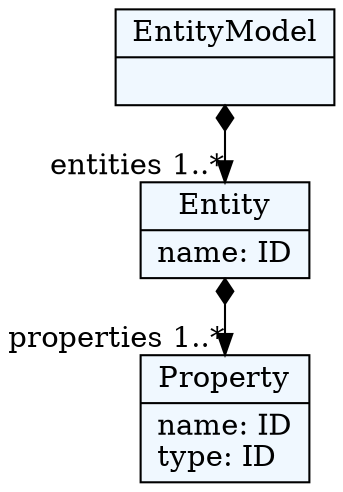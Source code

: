 
    digraph textX {
    fontname = "Bitstream Vera Sans"
    fontsize = 8
    node[
        shape=record,
        style=filled,
        fillcolor=aliceblue
    ]
    nodesep = 0.3
    edge[dir=black,arrowtail=empty]


94024375178592[ label="{EntityModel|}"]

94024374933328[ label="{Entity|name: ID\l}"]

94024375255968[ label="{Property|name: ID\ltype: ID\l}"]



94024375178592 -> 94024374933328[arrowtail=diamond, dir=both, headlabel="entities 1..*"]
94024374933328 -> 94024375255968[arrowtail=diamond, dir=both, headlabel="properties 1..*"]

}
